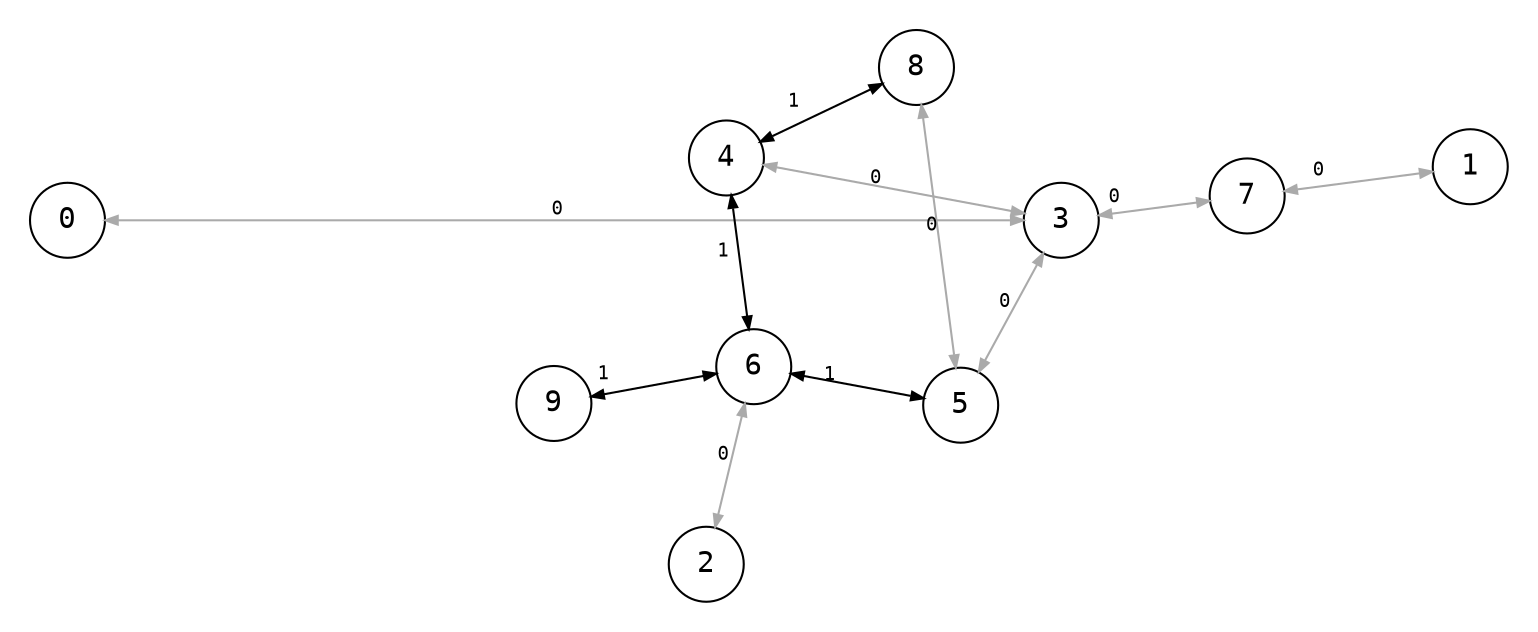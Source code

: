digraph {
    node [shape=circle, fontname="monospace"];
    edge [arrowsize=0.6, fontname="monospace", fontsize=9];
    layout=circo;
    normalize=true;
    pad=0.2;

    0 -> {3} [dir=both, label="0", color="#aaaaaa"];
    1 -> {7} [dir=both, label="0   ", color="#aaaaaa"];
    2 -> {6} [dir=both, label="0", color="#aaaaaa"];
    3 -> {5} [dir=both, label=" 0", color="#aaaaaa"];
    3 -> {4} [dir=both, label="  0 ", color="#aaaaaa"];
    3 -> {7} [dir=both, label="0   ", color="#aaaaaa"];
    4 -> {6} [dir=both, label="1 "];
    4 -> {8} [dir=both, label="                       1  "];
    5 -> {6} [dir=both, label="1  "];
    5 -> {8} [dir=both, label="0", color="#aaaaaa"];
    6 -> {9} [dir=both, label="1    "];
}